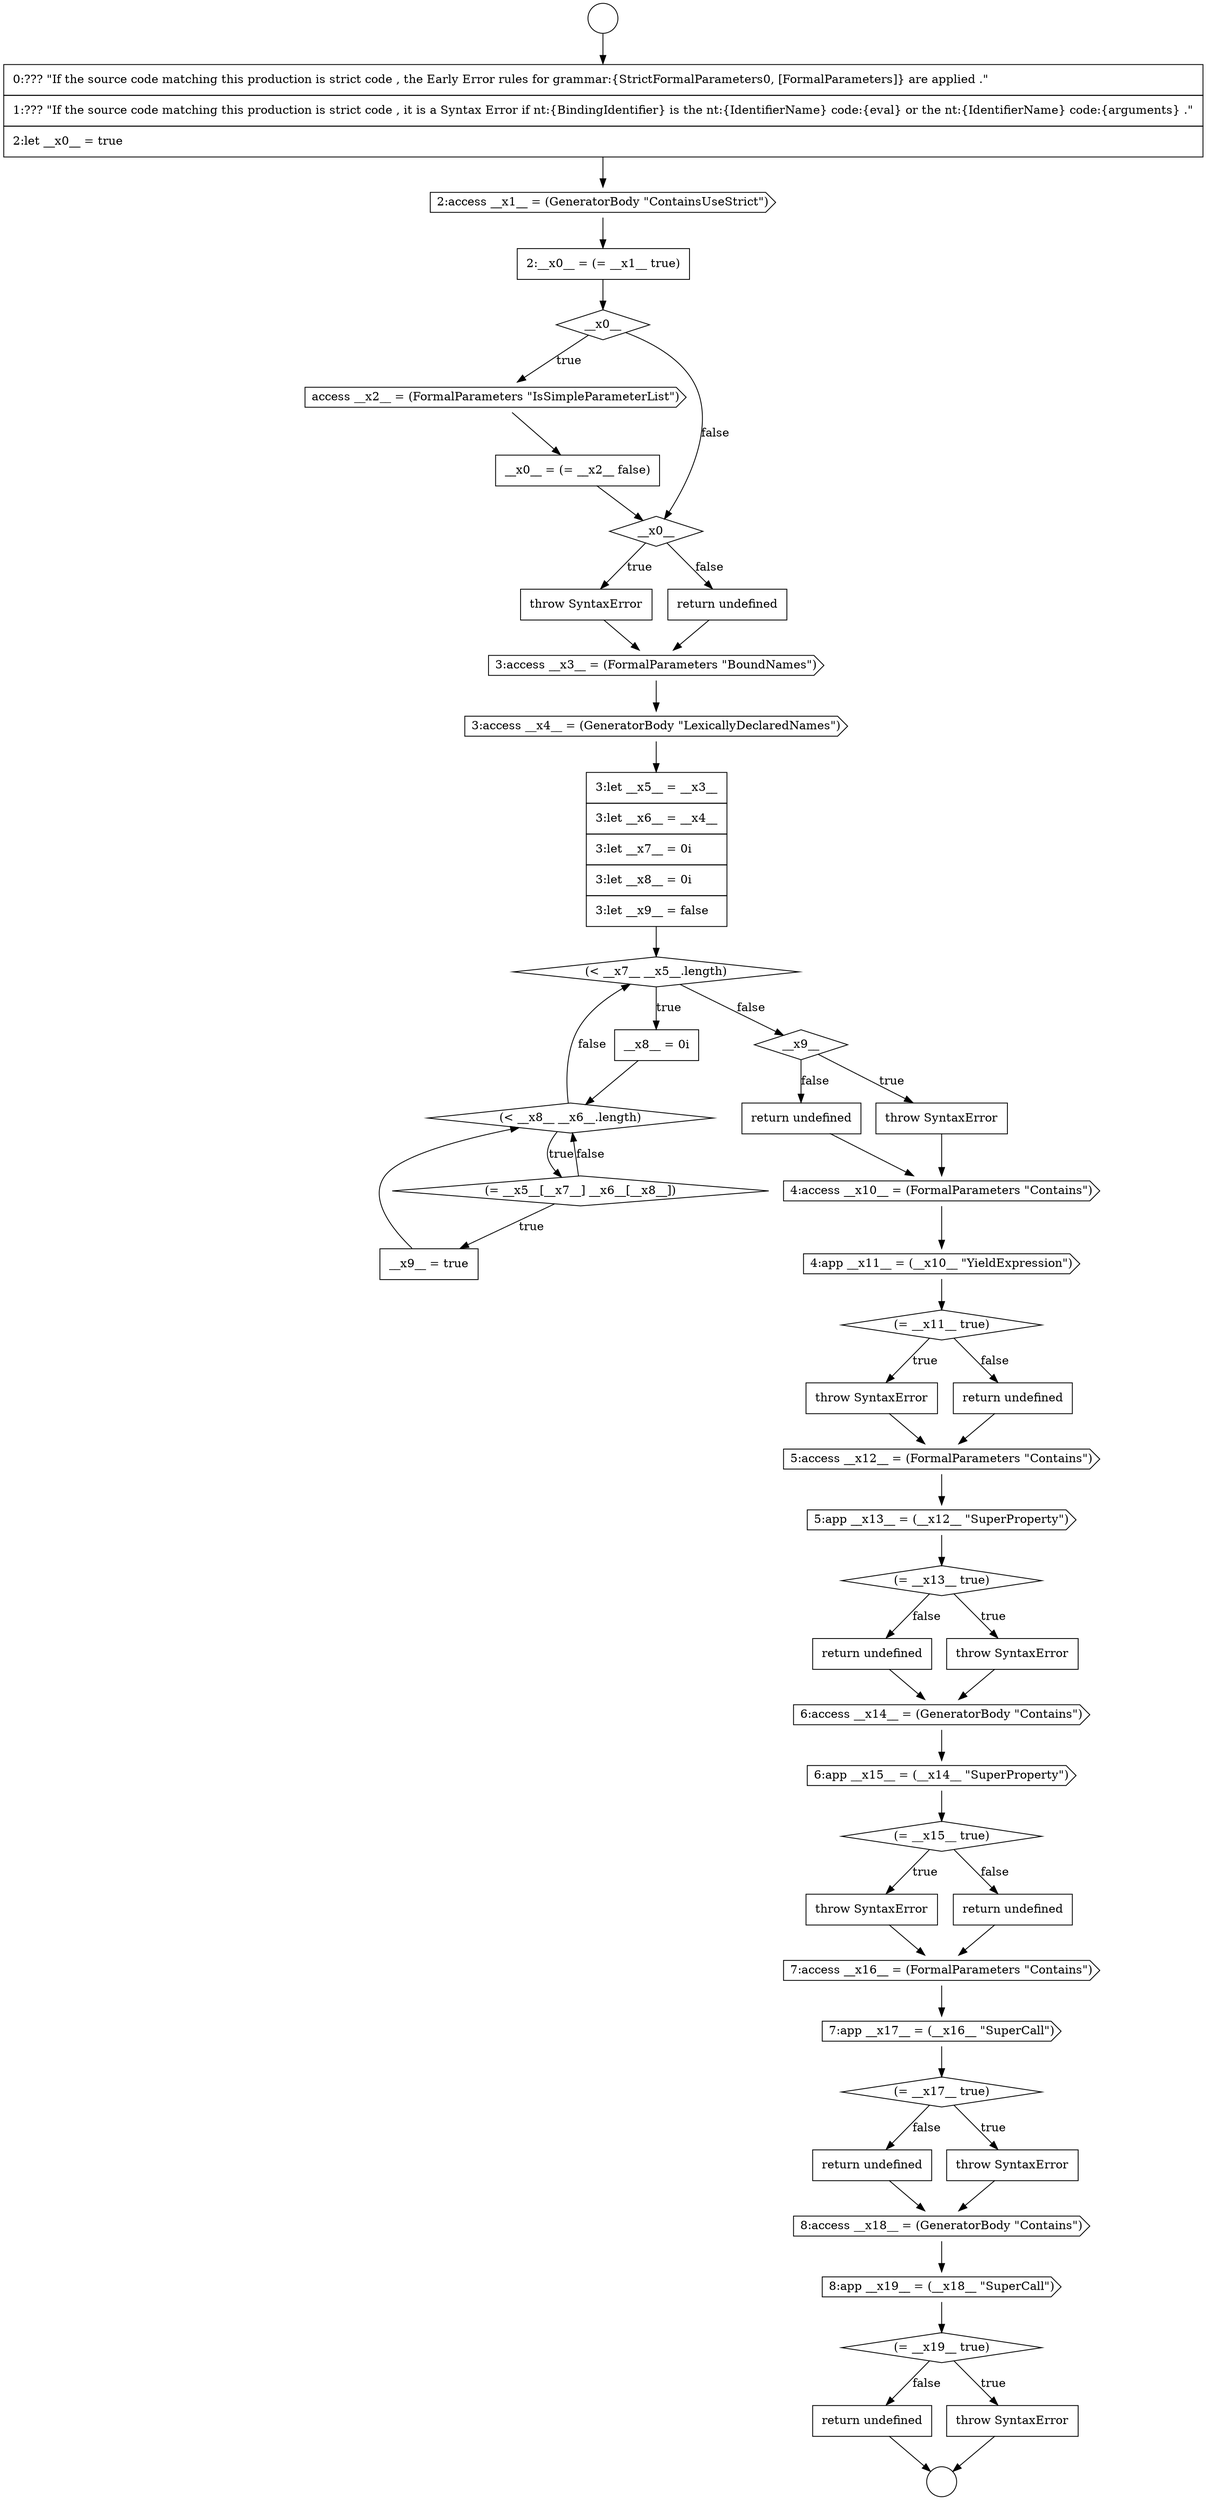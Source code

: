 digraph {
  node16972 [shape=cds, label=<<font color="black">5:app __x13__ = (__x12__ &quot;SuperProperty&quot;)</font>> color="black" fillcolor="white" style=filled]
  node16979 [shape=none, margin=0, label=<<font color="black">
    <table border="0" cellborder="1" cellspacing="0" cellpadding="10">
      <tr><td align="left">throw SyntaxError</td></tr>
    </table>
  </font>> color="black" fillcolor="white" style=filled]
  node16985 [shape=none, margin=0, label=<<font color="black">
    <table border="0" cellborder="1" cellspacing="0" cellpadding="10">
      <tr><td align="left">return undefined</td></tr>
    </table>
  </font>> color="black" fillcolor="white" style=filled]
  node16953 [shape=none, margin=0, label=<<font color="black">
    <table border="0" cellborder="1" cellspacing="0" cellpadding="10">
      <tr><td align="left">throw SyntaxError</td></tr>
    </table>
  </font>> color="black" fillcolor="white" style=filled]
  node16978 [shape=diamond, label=<<font color="black">(= __x15__ true)</font>> color="black" fillcolor="white" style=filled]
  node16973 [shape=diamond, label=<<font color="black">(= __x13__ true)</font>> color="black" fillcolor="white" style=filled]
  node16964 [shape=none, margin=0, label=<<font color="black">
    <table border="0" cellborder="1" cellspacing="0" cellpadding="10">
      <tr><td align="left">throw SyntaxError</td></tr>
    </table>
  </font>> color="black" fillcolor="white" style=filled]
  node16990 [shape=none, margin=0, label=<<font color="black">
    <table border="0" cellborder="1" cellspacing="0" cellpadding="10">
      <tr><td align="left">return undefined</td></tr>
    </table>
  </font>> color="black" fillcolor="white" style=filled]
  node16977 [shape=cds, label=<<font color="black">6:app __x15__ = (__x14__ &quot;SuperProperty&quot;)</font>> color="black" fillcolor="white" style=filled]
  node16987 [shape=cds, label=<<font color="black">8:app __x19__ = (__x18__ &quot;SuperCall&quot;)</font>> color="black" fillcolor="white" style=filled]
  node16951 [shape=none, margin=0, label=<<font color="black">
    <table border="0" cellborder="1" cellspacing="0" cellpadding="10">
      <tr><td align="left">__x0__ = (= __x2__ false)</td></tr>
    </table>
  </font>> color="black" fillcolor="white" style=filled]
  node16966 [shape=cds, label=<<font color="black">4:access __x10__ = (FormalParameters &quot;Contains&quot;)</font>> color="black" fillcolor="white" style=filled]
  node16963 [shape=diamond, label=<<font color="black">__x9__</font>> color="black" fillcolor="white" style=filled]
  node16975 [shape=none, margin=0, label=<<font color="black">
    <table border="0" cellborder="1" cellspacing="0" cellpadding="10">
      <tr><td align="left">return undefined</td></tr>
    </table>
  </font>> color="black" fillcolor="white" style=filled]
  node16971 [shape=cds, label=<<font color="black">5:access __x12__ = (FormalParameters &quot;Contains&quot;)</font>> color="black" fillcolor="white" style=filled]
  node16960 [shape=diamond, label=<<font color="black">(&lt; __x8__ __x6__.length)</font>> color="black" fillcolor="white" style=filled]
  node16962 [shape=none, margin=0, label=<<font color="black">
    <table border="0" cellborder="1" cellspacing="0" cellpadding="10">
      <tr><td align="left">__x9__ = true</td></tr>
    </table>
  </font>> color="black" fillcolor="white" style=filled]
  node16950 [shape=cds, label=<<font color="black">access __x2__ = (FormalParameters &quot;IsSimpleParameterList&quot;)</font>> color="black" fillcolor="white" style=filled]
  node16982 [shape=cds, label=<<font color="black">7:app __x17__ = (__x16__ &quot;SuperCall&quot;)</font>> color="black" fillcolor="white" style=filled]
  node16947 [shape=cds, label=<<font color="black">2:access __x1__ = (GeneratorBody &quot;ContainsUseStrict&quot;)</font>> color="black" fillcolor="white" style=filled]
  node16965 [shape=none, margin=0, label=<<font color="black">
    <table border="0" cellborder="1" cellspacing="0" cellpadding="10">
      <tr><td align="left">return undefined</td></tr>
    </table>
  </font>> color="black" fillcolor="white" style=filled]
  node16944 [shape=circle label=" " color="black" fillcolor="white" style=filled]
  node16946 [shape=none, margin=0, label=<<font color="black">
    <table border="0" cellborder="1" cellspacing="0" cellpadding="10">
      <tr><td align="left">0:??? &quot;If the source code matching this production is strict code , the Early Error rules for grammar:{StrictFormalParameters0, [FormalParameters]} are applied .&quot;</td></tr>
      <tr><td align="left">1:??? &quot;If the source code matching this production is strict code , it is a Syntax Error if nt:{BindingIdentifier} is the nt:{IdentifierName} code:{eval} or the nt:{IdentifierName} code:{arguments} .&quot;</td></tr>
      <tr><td align="left">2:let __x0__ = true</td></tr>
    </table>
  </font>> color="black" fillcolor="white" style=filled]
  node16989 [shape=none, margin=0, label=<<font color="black">
    <table border="0" cellborder="1" cellspacing="0" cellpadding="10">
      <tr><td align="left">throw SyntaxError</td></tr>
    </table>
  </font>> color="black" fillcolor="white" style=filled]
  node16957 [shape=none, margin=0, label=<<font color="black">
    <table border="0" cellborder="1" cellspacing="0" cellpadding="10">
      <tr><td align="left">3:let __x5__ = __x3__</td></tr>
      <tr><td align="left">3:let __x6__ = __x4__</td></tr>
      <tr><td align="left">3:let __x7__ = 0i</td></tr>
      <tr><td align="left">3:let __x8__ = 0i</td></tr>
      <tr><td align="left">3:let __x9__ = false</td></tr>
    </table>
  </font>> color="black" fillcolor="white" style=filled]
  node16976 [shape=cds, label=<<font color="black">6:access __x14__ = (GeneratorBody &quot;Contains&quot;)</font>> color="black" fillcolor="white" style=filled]
  node16981 [shape=cds, label=<<font color="black">7:access __x16__ = (FormalParameters &quot;Contains&quot;)</font>> color="black" fillcolor="white" style=filled]
  node16954 [shape=none, margin=0, label=<<font color="black">
    <table border="0" cellborder="1" cellspacing="0" cellpadding="10">
      <tr><td align="left">return undefined</td></tr>
    </table>
  </font>> color="black" fillcolor="white" style=filled]
  node16949 [shape=diamond, label=<<font color="black">__x0__</font>> color="black" fillcolor="white" style=filled]
  node16968 [shape=diamond, label=<<font color="black">(= __x11__ true)</font>> color="black" fillcolor="white" style=filled]
  node16986 [shape=cds, label=<<font color="black">8:access __x18__ = (GeneratorBody &quot;Contains&quot;)</font>> color="black" fillcolor="white" style=filled]
  node16958 [shape=diamond, label=<<font color="black">(&lt; __x7__ __x5__.length)</font>> color="black" fillcolor="white" style=filled]
  node16969 [shape=none, margin=0, label=<<font color="black">
    <table border="0" cellborder="1" cellspacing="0" cellpadding="10">
      <tr><td align="left">throw SyntaxError</td></tr>
    </table>
  </font>> color="black" fillcolor="white" style=filled]
  node16945 [shape=circle label=" " color="black" fillcolor="white" style=filled]
  node16967 [shape=cds, label=<<font color="black">4:app __x11__ = (__x10__ &quot;YieldExpression&quot;)</font>> color="black" fillcolor="white" style=filled]
  node16984 [shape=none, margin=0, label=<<font color="black">
    <table border="0" cellborder="1" cellspacing="0" cellpadding="10">
      <tr><td align="left">throw SyntaxError</td></tr>
    </table>
  </font>> color="black" fillcolor="white" style=filled]
  node16952 [shape=diamond, label=<<font color="black">__x0__</font>> color="black" fillcolor="white" style=filled]
  node16959 [shape=none, margin=0, label=<<font color="black">
    <table border="0" cellborder="1" cellspacing="0" cellpadding="10">
      <tr><td align="left">__x8__ = 0i</td></tr>
    </table>
  </font>> color="black" fillcolor="white" style=filled]
  node16970 [shape=none, margin=0, label=<<font color="black">
    <table border="0" cellborder="1" cellspacing="0" cellpadding="10">
      <tr><td align="left">return undefined</td></tr>
    </table>
  </font>> color="black" fillcolor="white" style=filled]
  node16980 [shape=none, margin=0, label=<<font color="black">
    <table border="0" cellborder="1" cellspacing="0" cellpadding="10">
      <tr><td align="left">return undefined</td></tr>
    </table>
  </font>> color="black" fillcolor="white" style=filled]
  node16948 [shape=none, margin=0, label=<<font color="black">
    <table border="0" cellborder="1" cellspacing="0" cellpadding="10">
      <tr><td align="left">2:__x0__ = (= __x1__ true)</td></tr>
    </table>
  </font>> color="black" fillcolor="white" style=filled]
  node16955 [shape=cds, label=<<font color="black">3:access __x3__ = (FormalParameters &quot;BoundNames&quot;)</font>> color="black" fillcolor="white" style=filled]
  node16974 [shape=none, margin=0, label=<<font color="black">
    <table border="0" cellborder="1" cellspacing="0" cellpadding="10">
      <tr><td align="left">throw SyntaxError</td></tr>
    </table>
  </font>> color="black" fillcolor="white" style=filled]
  node16988 [shape=diamond, label=<<font color="black">(= __x19__ true)</font>> color="black" fillcolor="white" style=filled]
  node16983 [shape=diamond, label=<<font color="black">(= __x17__ true)</font>> color="black" fillcolor="white" style=filled]
  node16961 [shape=diamond, label=<<font color="black">(= __x5__[__x7__] __x6__[__x8__])</font>> color="black" fillcolor="white" style=filled]
  node16956 [shape=cds, label=<<font color="black">3:access __x4__ = (GeneratorBody &quot;LexicallyDeclaredNames&quot;)</font>> color="black" fillcolor="white" style=filled]
  node16988 -> node16989 [label=<<font color="black">true</font>> color="black"]
  node16988 -> node16990 [label=<<font color="black">false</font>> color="black"]
  node16957 -> node16958 [ color="black"]
  node16950 -> node16951 [ color="black"]
  node16966 -> node16967 [ color="black"]
  node16953 -> node16955 [ color="black"]
  node16946 -> node16947 [ color="black"]
  node16955 -> node16956 [ color="black"]
  node16975 -> node16976 [ color="black"]
  node16956 -> node16957 [ color="black"]
  node16963 -> node16964 [label=<<font color="black">true</font>> color="black"]
  node16963 -> node16965 [label=<<font color="black">false</font>> color="black"]
  node16974 -> node16976 [ color="black"]
  node16985 -> node16986 [ color="black"]
  node16967 -> node16968 [ color="black"]
  node16979 -> node16981 [ color="black"]
  node16976 -> node16977 [ color="black"]
  node16989 -> node16945 [ color="black"]
  node16951 -> node16952 [ color="black"]
  node16984 -> node16986 [ color="black"]
  node16968 -> node16969 [label=<<font color="black">true</font>> color="black"]
  node16968 -> node16970 [label=<<font color="black">false</font>> color="black"]
  node16982 -> node16983 [ color="black"]
  node16972 -> node16973 [ color="black"]
  node16949 -> node16950 [label=<<font color="black">true</font>> color="black"]
  node16949 -> node16952 [label=<<font color="black">false</font>> color="black"]
  node16964 -> node16966 [ color="black"]
  node16960 -> node16961 [label=<<font color="black">true</font>> color="black"]
  node16960 -> node16958 [label=<<font color="black">false</font>> color="black"]
  node16965 -> node16966 [ color="black"]
  node16990 -> node16945 [ color="black"]
  node16962 -> node16960 [ color="black"]
  node16980 -> node16981 [ color="black"]
  node16959 -> node16960 [ color="black"]
  node16971 -> node16972 [ color="black"]
  node16948 -> node16949 [ color="black"]
  node16983 -> node16984 [label=<<font color="black">true</font>> color="black"]
  node16983 -> node16985 [label=<<font color="black">false</font>> color="black"]
  node16958 -> node16959 [label=<<font color="black">true</font>> color="black"]
  node16958 -> node16963 [label=<<font color="black">false</font>> color="black"]
  node16978 -> node16979 [label=<<font color="black">true</font>> color="black"]
  node16978 -> node16980 [label=<<font color="black">false</font>> color="black"]
  node16970 -> node16971 [ color="black"]
  node16954 -> node16955 [ color="black"]
  node16961 -> node16962 [label=<<font color="black">true</font>> color="black"]
  node16961 -> node16960 [label=<<font color="black">false</font>> color="black"]
  node16981 -> node16982 [ color="black"]
  node16973 -> node16974 [label=<<font color="black">true</font>> color="black"]
  node16973 -> node16975 [label=<<font color="black">false</font>> color="black"]
  node16969 -> node16971 [ color="black"]
  node16986 -> node16987 [ color="black"]
  node16947 -> node16948 [ color="black"]
  node16944 -> node16946 [ color="black"]
  node16977 -> node16978 [ color="black"]
  node16952 -> node16953 [label=<<font color="black">true</font>> color="black"]
  node16952 -> node16954 [label=<<font color="black">false</font>> color="black"]
  node16987 -> node16988 [ color="black"]
}
